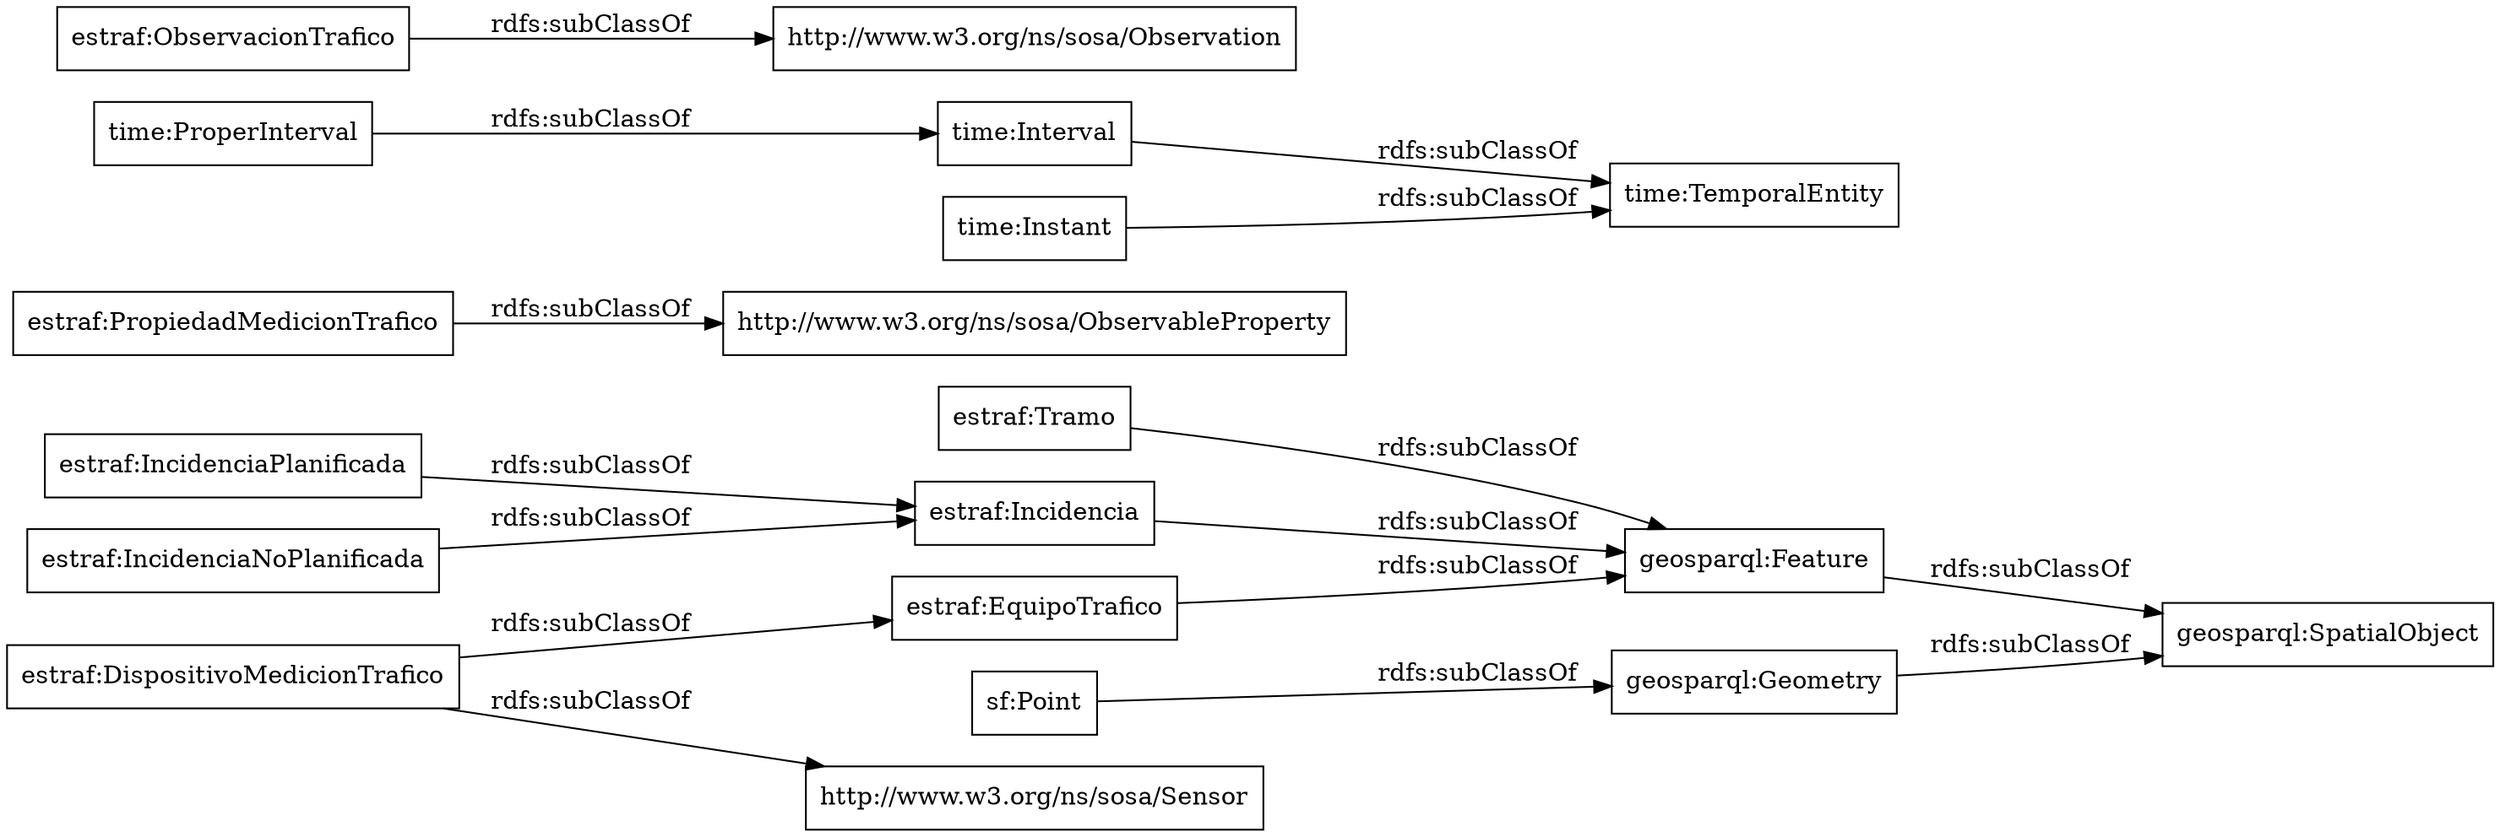 digraph ar2dtool_diagram { 
rankdir=LR;
size="1000"
node [shape = rectangle, color="black"]; "estraf:Tramo" "geosparql:Feature" "http://www.w3.org/ns/sosa/ObservableProperty" "estraf:Incidencia" "sf:Point" "time:ProperInterval" "estraf:PropiedadMedicionTrafico" "estraf:EquipoTrafico" "http://www.w3.org/ns/sosa/Observation" "time:Interval" "geosparql:SpatialObject" "estraf:DispositivoMedicionTrafico" "time:TemporalEntity" "geosparql:Geometry" "estraf:IncidenciaPlanificada" "http://www.w3.org/ns/sosa/Sensor" "estraf:ObservacionTrafico" "estraf:IncidenciaNoPlanificada" "time:Instant" ; /*classes style*/
	"time:ProperInterval" -> "time:Interval" [ label = "rdfs:subClassOf" ];
	"geosparql:Feature" -> "geosparql:SpatialObject" [ label = "rdfs:subClassOf" ];
	"sf:Point" -> "geosparql:Geometry" [ label = "rdfs:subClassOf" ];
	"estraf:Tramo" -> "geosparql:Feature" [ label = "rdfs:subClassOf" ];
	"estraf:Incidencia" -> "geosparql:Feature" [ label = "rdfs:subClassOf" ];
	"estraf:IncidenciaNoPlanificada" -> "estraf:Incidencia" [ label = "rdfs:subClassOf" ];
	"estraf:IncidenciaPlanificada" -> "estraf:Incidencia" [ label = "rdfs:subClassOf" ];
	"estraf:ObservacionTrafico" -> "http://www.w3.org/ns/sosa/Observation" [ label = "rdfs:subClassOf" ];
	"estraf:PropiedadMedicionTrafico" -> "http://www.w3.org/ns/sosa/ObservableProperty" [ label = "rdfs:subClassOf" ];
	"time:Instant" -> "time:TemporalEntity" [ label = "rdfs:subClassOf" ];
	"estraf:DispositivoMedicionTrafico" -> "http://www.w3.org/ns/sosa/Sensor" [ label = "rdfs:subClassOf" ];
	"estraf:DispositivoMedicionTrafico" -> "estraf:EquipoTrafico" [ label = "rdfs:subClassOf" ];
	"estraf:EquipoTrafico" -> "geosparql:Feature" [ label = "rdfs:subClassOf" ];
	"geosparql:Geometry" -> "geosparql:SpatialObject" [ label = "rdfs:subClassOf" ];
	"time:Interval" -> "time:TemporalEntity" [ label = "rdfs:subClassOf" ];

}
